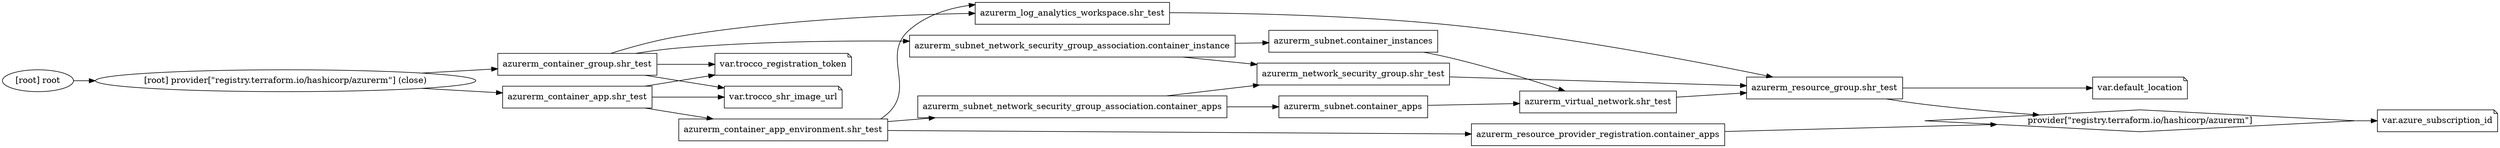 digraph {
	rankdir = "LR"
	compound = "true"
	newrank = "true"
	subgraph "root" {
		"[root] azurerm_container_app.shr_test (expand)" [label = "azurerm_container_app.shr_test", shape = "box"]
		"[root] azurerm_container_app_environment.shr_test (expand)" [label = "azurerm_container_app_environment.shr_test", shape = "box"]
		"[root] azurerm_container_group.shr_test (expand)" [label = "azurerm_container_group.shr_test", shape = "box"]
		"[root] azurerm_log_analytics_workspace.shr_test (expand)" [label = "azurerm_log_analytics_workspace.shr_test", shape = "box"]
		"[root] azurerm_network_security_group.shr_test (expand)" [label = "azurerm_network_security_group.shr_test", shape = "box"]
		"[root] azurerm_resource_group.shr_test (expand)" [label = "azurerm_resource_group.shr_test", shape = "box"]
		"[root] azurerm_resource_provider_registration.container_apps (expand)" [label = "azurerm_resource_provider_registration.container_apps", shape = "box"]
		"[root] azurerm_subnet.container_apps (expand)" [label = "azurerm_subnet.container_apps", shape = "box"]
		"[root] azurerm_subnet.container_instances (expand)" [label = "azurerm_subnet.container_instances", shape = "box"]
		"[root] azurerm_subnet_network_security_group_association.container_apps (expand)" [label = "azurerm_subnet_network_security_group_association.container_apps", shape = "box"]
		"[root] azurerm_subnet_network_security_group_association.container_instance (expand)" [label = "azurerm_subnet_network_security_group_association.container_instance", shape = "box"]
		"[root] azurerm_virtual_network.shr_test (expand)" [label = "azurerm_virtual_network.shr_test", shape = "box"]
		"[root] provider[\"registry.terraform.io/hashicorp/azurerm\"]" [label = "provider[\"registry.terraform.io/hashicorp/azurerm\"]", shape = "diamond"]
		"[root] var.azure_subscription_id" [label = "var.azure_subscription_id", shape = "note"]
		"[root] var.default_location" [label = "var.default_location", shape = "note"]
		"[root] var.trocco_registration_token" [label = "var.trocco_registration_token", shape = "note"]
		"[root] var.trocco_shr_image_url" [label = "var.trocco_shr_image_url", shape = "note"]
		"[root] azurerm_container_app.shr_test (expand)" -> "[root] azurerm_container_app_environment.shr_test (expand)"
		"[root] azurerm_container_app.shr_test (expand)" -> "[root] var.trocco_registration_token"
		"[root] azurerm_container_app.shr_test (expand)" -> "[root] var.trocco_shr_image_url"
		"[root] azurerm_container_app_environment.shr_test (expand)" -> "[root] azurerm_log_analytics_workspace.shr_test (expand)"
		"[root] azurerm_container_app_environment.shr_test (expand)" -> "[root] azurerm_resource_provider_registration.container_apps (expand)"
		"[root] azurerm_container_app_environment.shr_test (expand)" -> "[root] azurerm_subnet_network_security_group_association.container_apps (expand)"
		"[root] azurerm_container_group.shr_test (expand)" -> "[root] azurerm_log_analytics_workspace.shr_test (expand)"
		"[root] azurerm_container_group.shr_test (expand)" -> "[root] azurerm_subnet_network_security_group_association.container_instance (expand)"
		"[root] azurerm_container_group.shr_test (expand)" -> "[root] var.trocco_registration_token"
		"[root] azurerm_container_group.shr_test (expand)" -> "[root] var.trocco_shr_image_url"
		"[root] azurerm_log_analytics_workspace.shr_test (expand)" -> "[root] azurerm_resource_group.shr_test (expand)"
		"[root] azurerm_network_security_group.shr_test (expand)" -> "[root] azurerm_resource_group.shr_test (expand)"
		"[root] azurerm_resource_group.shr_test (expand)" -> "[root] provider[\"registry.terraform.io/hashicorp/azurerm\"]"
		"[root] azurerm_resource_group.shr_test (expand)" -> "[root] var.default_location"
		"[root] azurerm_resource_provider_registration.container_apps (expand)" -> "[root] provider[\"registry.terraform.io/hashicorp/azurerm\"]"
		"[root] azurerm_subnet.container_apps (expand)" -> "[root] azurerm_virtual_network.shr_test (expand)"
		"[root] azurerm_subnet.container_instances (expand)" -> "[root] azurerm_virtual_network.shr_test (expand)"
		"[root] azurerm_subnet_network_security_group_association.container_apps (expand)" -> "[root] azurerm_network_security_group.shr_test (expand)"
		"[root] azurerm_subnet_network_security_group_association.container_apps (expand)" -> "[root] azurerm_subnet.container_apps (expand)"
		"[root] azurerm_subnet_network_security_group_association.container_instance (expand)" -> "[root] azurerm_network_security_group.shr_test (expand)"
		"[root] azurerm_subnet_network_security_group_association.container_instance (expand)" -> "[root] azurerm_subnet.container_instances (expand)"
		"[root] azurerm_virtual_network.shr_test (expand)" -> "[root] azurerm_resource_group.shr_test (expand)"
		"[root] provider[\"registry.terraform.io/hashicorp/azurerm\"] (close)" -> "[root] azurerm_container_app.shr_test (expand)"
		"[root] provider[\"registry.terraform.io/hashicorp/azurerm\"] (close)" -> "[root] azurerm_container_group.shr_test (expand)"
		"[root] provider[\"registry.terraform.io/hashicorp/azurerm\"]" -> "[root] var.azure_subscription_id"
		"[root] root" -> "[root] provider[\"registry.terraform.io/hashicorp/azurerm\"] (close)"
	}
}

